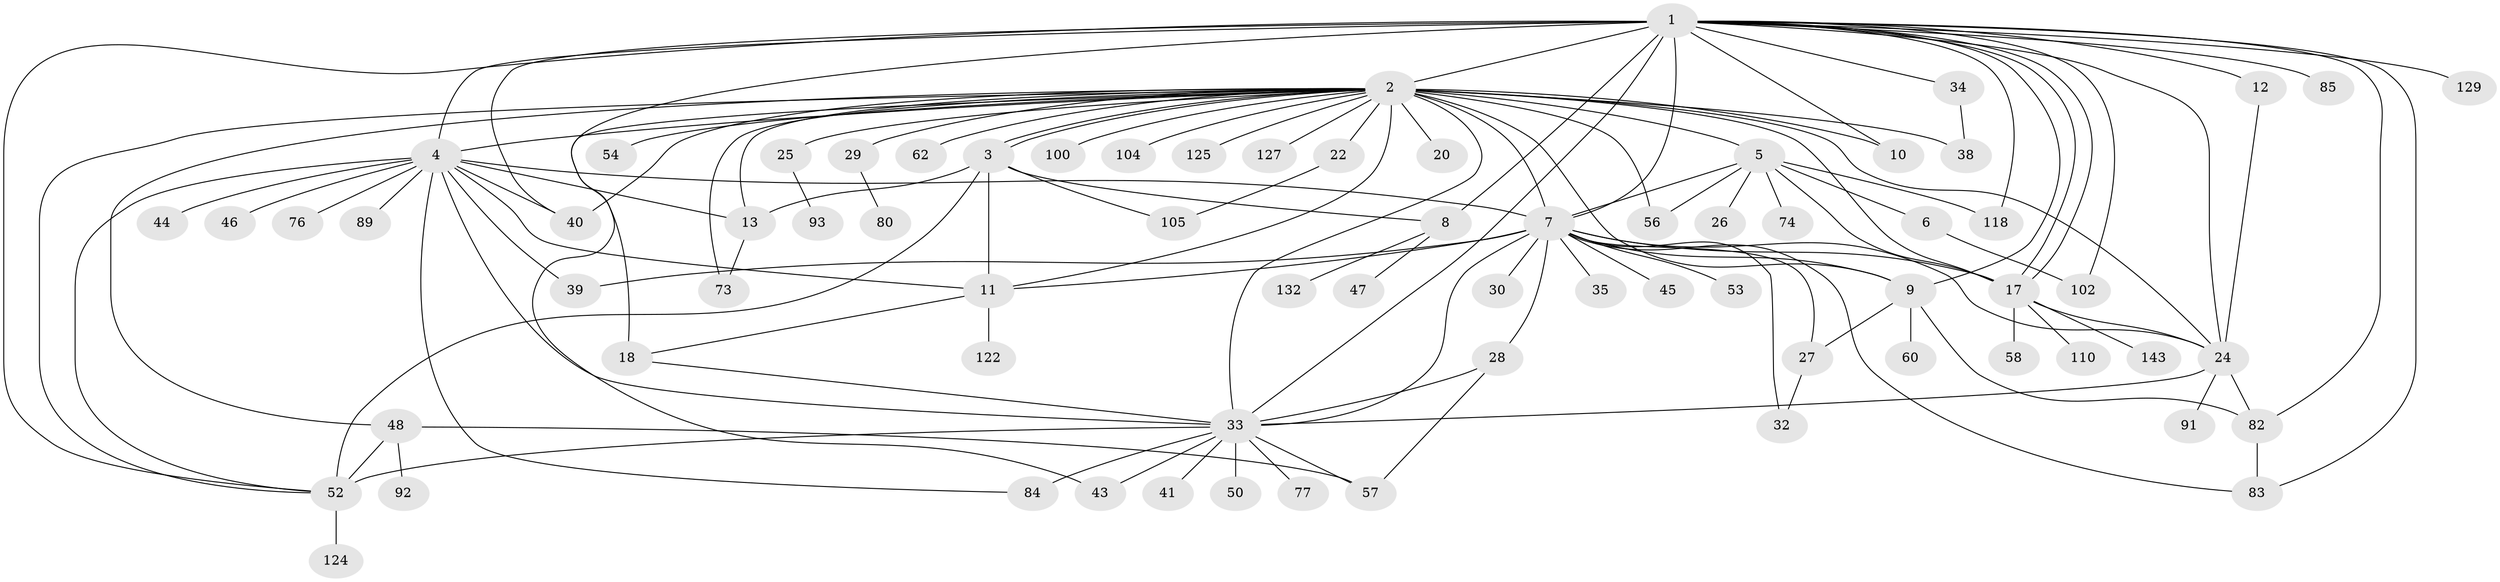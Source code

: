 // original degree distribution, {21: 0.006802721088435374, 28: 0.006802721088435374, 7: 0.027210884353741496, 16: 0.006802721088435374, 8: 0.013605442176870748, 2: 0.24489795918367346, 10: 0.006802721088435374, 4: 0.047619047619047616, 6: 0.027210884353741496, 9: 0.013605442176870748, 11: 0.006802721088435374, 5: 0.05442176870748299, 18: 0.006802721088435374, 1: 0.40816326530612246, 3: 0.12244897959183673}
// Generated by graph-tools (version 1.1) at 2025/14/03/09/25 04:14:40]
// undirected, 73 vertices, 125 edges
graph export_dot {
graph [start="1"]
  node [color=gray90,style=filled];
  1 [super="+14"];
  2 [super="+21+15+36+87+59+23"];
  3;
  4;
  5;
  6;
  7 [super="+147+107+19+98"];
  8;
  9 [super="+65+69"];
  10 [super="+66"];
  11 [super="+61+79+55"];
  12;
  13 [super="+131+139"];
  17 [super="+31"];
  18;
  20;
  22;
  24 [super="+88+119+120+51"];
  25 [super="+75"];
  26 [super="+106"];
  27;
  28;
  29 [super="+96"];
  30;
  32;
  33 [super="+37+95+63"];
  34;
  35;
  38 [super="+101"];
  39;
  40 [super="+42"];
  41;
  43;
  44;
  45;
  46;
  47;
  48 [super="+117+141"];
  50;
  52 [super="+78+138+126+70"];
  53;
  54;
  56 [super="+81"];
  57 [super="+103"];
  58 [super="+109"];
  60;
  62;
  73;
  74;
  76;
  77;
  80;
  82 [super="+137"];
  83 [super="+111"];
  84 [super="+134+90+97"];
  85;
  89;
  91;
  92 [super="+115+108"];
  93;
  100;
  102;
  104 [super="+112"];
  105 [super="+113"];
  110;
  118;
  122;
  124;
  125;
  127;
  129;
  132;
  143;
  1 -- 2 [weight=6];
  1 -- 4;
  1 -- 7 [weight=2];
  1 -- 12;
  1 -- 17;
  1 -- 17;
  1 -- 18 [weight=3];
  1 -- 24 [weight=2];
  1 -- 34;
  1 -- 40;
  1 -- 83;
  1 -- 85;
  1 -- 102;
  1 -- 129;
  1 -- 10;
  1 -- 33;
  1 -- 8;
  1 -- 9;
  1 -- 82;
  1 -- 52;
  1 -- 118;
  2 -- 3;
  2 -- 3;
  2 -- 4 [weight=2];
  2 -- 5;
  2 -- 10;
  2 -- 13;
  2 -- 20;
  2 -- 22;
  2 -- 24;
  2 -- 25;
  2 -- 38;
  2 -- 43;
  2 -- 54;
  2 -- 62;
  2 -- 100;
  2 -- 104;
  2 -- 127;
  2 -- 125;
  2 -- 7 [weight=2];
  2 -- 9;
  2 -- 73;
  2 -- 11 [weight=2];
  2 -- 48;
  2 -- 56;
  2 -- 29;
  2 -- 17;
  2 -- 33 [weight=3];
  2 -- 40;
  2 -- 52;
  3 -- 8;
  3 -- 13;
  3 -- 105;
  3 -- 11;
  3 -- 52;
  4 -- 11 [weight=2];
  4 -- 13;
  4 -- 39;
  4 -- 44;
  4 -- 46;
  4 -- 76;
  4 -- 84;
  4 -- 89;
  4 -- 7;
  4 -- 52;
  4 -- 33;
  4 -- 40;
  5 -- 6;
  5 -- 26;
  5 -- 56;
  5 -- 74;
  5 -- 118;
  5 -- 7;
  5 -- 17;
  6 -- 102;
  7 -- 9;
  7 -- 30;
  7 -- 39;
  7 -- 11;
  7 -- 83;
  7 -- 17 [weight=2];
  7 -- 24 [weight=2];
  7 -- 27;
  7 -- 28;
  7 -- 32;
  7 -- 33 [weight=2];
  7 -- 35;
  7 -- 45;
  7 -- 53;
  8 -- 47;
  8 -- 132;
  9 -- 27;
  9 -- 60;
  9 -- 82;
  11 -- 122;
  11 -- 18;
  12 -- 24;
  13 -- 73;
  17 -- 24;
  17 -- 58;
  17 -- 110;
  17 -- 143;
  18 -- 33;
  22 -- 105;
  24 -- 33;
  24 -- 82;
  24 -- 91;
  25 -- 93;
  27 -- 32;
  28 -- 33;
  28 -- 57;
  29 -- 80;
  33 -- 41;
  33 -- 43;
  33 -- 50;
  33 -- 52 [weight=2];
  33 -- 57;
  33 -- 84 [weight=2];
  33 -- 77;
  34 -- 38;
  48 -- 52;
  48 -- 92;
  48 -- 57;
  52 -- 124;
  82 -- 83;
}
